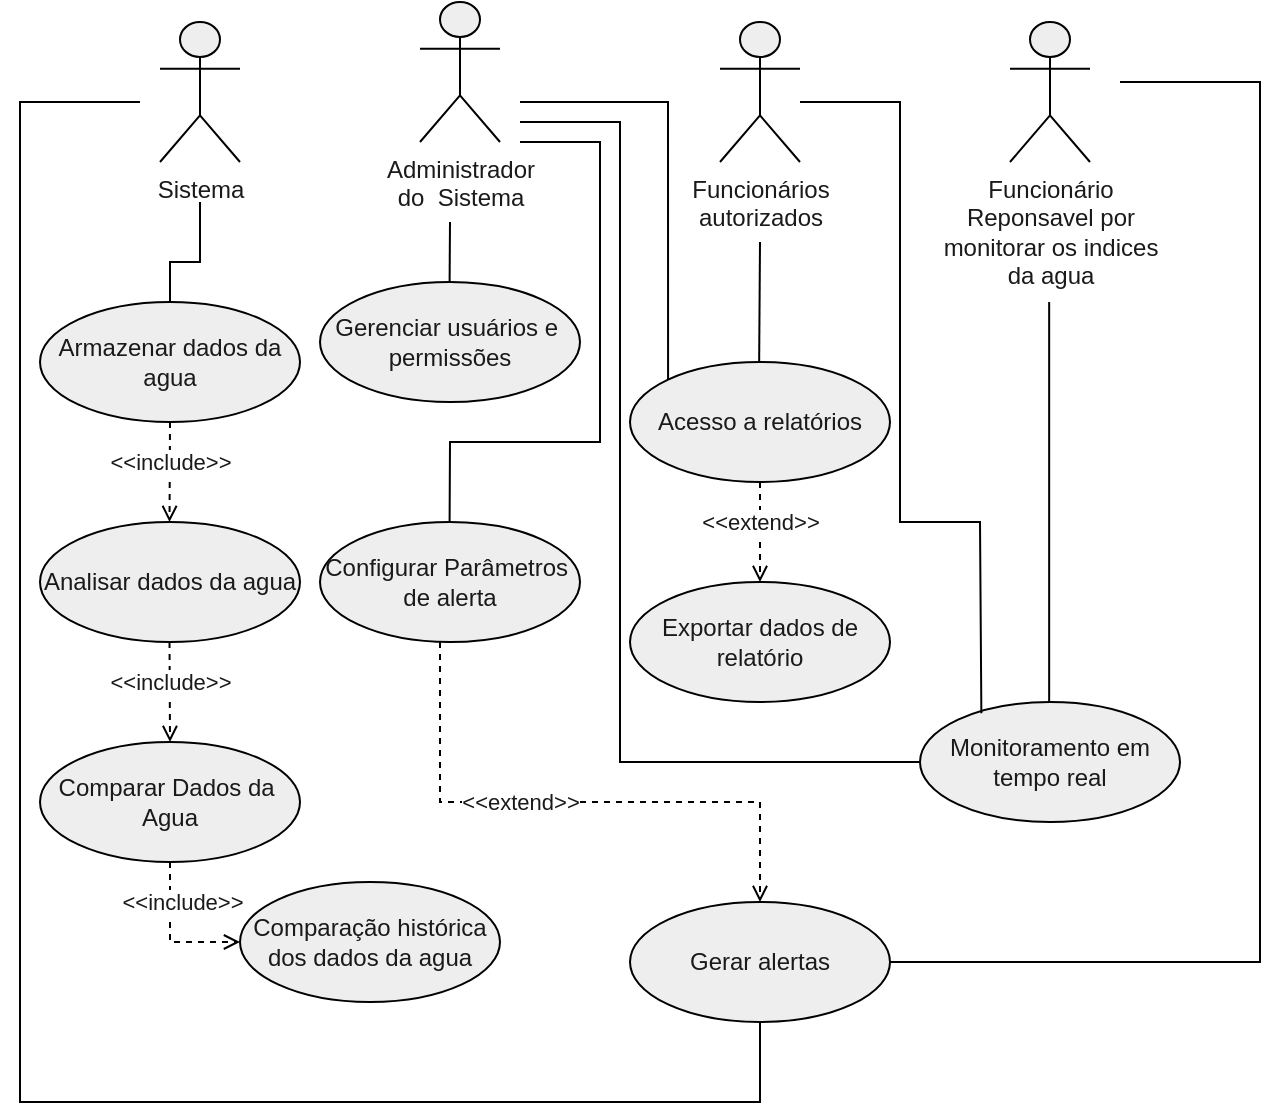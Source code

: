<mxfile version="22.0.8" type="github">
  <diagram name="Página-1" id="9B0xEWgJ4CP_nM2nFrGb">
    <mxGraphModel dx="400" dy="216" grid="1" gridSize="10" guides="1" tooltips="1" connect="1" arrows="1" fold="1" page="1" pageScale="1" pageWidth="827" pageHeight="1169" background="#FFFFFF" math="0" shadow="0">
      <root>
        <mxCell id="0" />
        <mxCell id="1" parent="0" />
        <mxCell id="NdNZyj0C2RJTClBXIHfg-4" value="Sistema&lt;br&gt;" style="shape=umlActor;verticalLabelPosition=bottom;verticalAlign=top;html=1;outlineConnect=0;strokeColor=#000000;fontColor=#1A1A1A;fillColor=#EEEEEE;" vertex="1" parent="1">
          <mxGeometry x="120" y="140" width="40" height="70" as="geometry" />
        </mxCell>
        <mxCell id="NdNZyj0C2RJTClBXIHfg-5" value="Funcionário&lt;br&gt;Reponsavel por&lt;br&gt;monitorar os indices&lt;br&gt;da agua" style="shape=umlActor;verticalLabelPosition=bottom;verticalAlign=top;html=1;outlineConnect=0;strokeColor=#000000;fontColor=#1A1A1A;fillColor=#EEEEEE;" vertex="1" parent="1">
          <mxGeometry x="545" y="140" width="40" height="70" as="geometry" />
        </mxCell>
        <mxCell id="NdNZyj0C2RJTClBXIHfg-6" value="Administrador&lt;br&gt;do&amp;nbsp; Sistema" style="shape=umlActor;verticalLabelPosition=bottom;verticalAlign=top;html=1;outlineConnect=0;strokeColor=#000000;fontColor=#1A1A1A;fillColor=#EEEEEE;" vertex="1" parent="1">
          <mxGeometry x="250" y="130" width="40" height="70" as="geometry" />
        </mxCell>
        <mxCell id="NdNZyj0C2RJTClBXIHfg-7" value="Funcionários&lt;br&gt;autorizados" style="shape=umlActor;verticalLabelPosition=bottom;verticalAlign=top;html=1;outlineConnect=0;strokeColor=#000000;fontColor=#1A1A1A;fillColor=#EEEEEE;" vertex="1" parent="1">
          <mxGeometry x="400" y="140" width="40" height="70" as="geometry" />
        </mxCell>
        <mxCell id="NdNZyj0C2RJTClBXIHfg-13" value="Analisar dados da agua" style="ellipse;whiteSpace=wrap;html=1;strokeColor=#000000;fontColor=#1A1A1A;fillColor=#EEEEEE;" vertex="1" parent="1">
          <mxGeometry x="60" y="390" width="130" height="60" as="geometry" />
        </mxCell>
        <mxCell id="NdNZyj0C2RJTClBXIHfg-14" value="Armazenar dados da&lt;br&gt;agua" style="ellipse;whiteSpace=wrap;html=1;strokeColor=#000000;fontColor=#1A1A1A;fillColor=#EEEEEE;" vertex="1" parent="1">
          <mxGeometry x="60" y="280" width="130" height="60" as="geometry" />
        </mxCell>
        <mxCell id="NdNZyj0C2RJTClBXIHfg-18" value="" style="endArrow=none;html=1;rounded=0;strokeColor=#000000;fontColor=#FFFFFF;exitX=0.5;exitY=0;exitDx=0;exitDy=0;" edge="1" parent="1" source="NdNZyj0C2RJTClBXIHfg-14">
          <mxGeometry width="50" height="50" relative="1" as="geometry">
            <mxPoint x="125" y="290" as="sourcePoint" />
            <mxPoint x="140" y="230" as="targetPoint" />
            <Array as="points">
              <mxPoint x="125" y="260" />
              <mxPoint x="140" y="260" />
            </Array>
          </mxGeometry>
        </mxCell>
        <mxCell id="NdNZyj0C2RJTClBXIHfg-21" value="" style="endArrow=none;html=1;rounded=0;strokeColor=#000000;fontColor=#FFFFFF;" edge="1" parent="1">
          <mxGeometry width="50" height="50" relative="1" as="geometry">
            <mxPoint x="264.8" y="270" as="sourcePoint" />
            <mxPoint x="265" y="240" as="targetPoint" />
          </mxGeometry>
        </mxCell>
        <mxCell id="NdNZyj0C2RJTClBXIHfg-22" value="" style="endArrow=none;html=1;rounded=0;strokeColor=#000000;fontColor=#FFFFFF;" edge="1" parent="1">
          <mxGeometry width="50" height="50" relative="1" as="geometry">
            <mxPoint x="419.58" y="310" as="sourcePoint" />
            <mxPoint x="420" y="250" as="targetPoint" />
          </mxGeometry>
        </mxCell>
        <mxCell id="NdNZyj0C2RJTClBXIHfg-25" value="" style="endArrow=none;html=1;rounded=0;strokeColor=#000000;fontColor=#FFFFFF;" edge="1" parent="1">
          <mxGeometry width="50" height="50" relative="1" as="geometry">
            <mxPoint x="264.8" y="390" as="sourcePoint" />
            <mxPoint x="300" y="200" as="targetPoint" />
            <Array as="points">
              <mxPoint x="265" y="350" />
              <mxPoint x="340" y="350" />
              <mxPoint x="340" y="200" />
            </Array>
          </mxGeometry>
        </mxCell>
        <mxCell id="NdNZyj0C2RJTClBXIHfg-27" value="" style="endArrow=none;html=1;rounded=0;strokeColor=#000000;fontColor=#FFFFFF;" edge="1" parent="1">
          <mxGeometry width="50" height="50" relative="1" as="geometry">
            <mxPoint x="564.58" y="480" as="sourcePoint" />
            <mxPoint x="564.58" y="280" as="targetPoint" />
          </mxGeometry>
        </mxCell>
        <mxCell id="NdNZyj0C2RJTClBXIHfg-29" value="" style="endArrow=none;html=1;rounded=0;strokeColor=#000000;fontColor=#FFFFFF;entryX=1;entryY=0.5;entryDx=0;entryDy=0;" edge="1" parent="1" target="NdNZyj0C2RJTClBXIHfg-36">
          <mxGeometry width="50" height="50" relative="1" as="geometry">
            <mxPoint x="600" y="170" as="sourcePoint" />
            <mxPoint x="670" y="610.69" as="targetPoint" />
            <Array as="points">
              <mxPoint x="670" y="170" />
              <mxPoint x="670" y="610" />
            </Array>
          </mxGeometry>
        </mxCell>
        <mxCell id="NdNZyj0C2RJTClBXIHfg-31" value="Comparar Dados da&amp;nbsp;&lt;br&gt;Agua" style="ellipse;whiteSpace=wrap;html=1;strokeColor=#000000;fontColor=#1A1A1A;fillColor=#EEEEEE;" vertex="1" parent="1">
          <mxGeometry x="60" y="500" width="130" height="60" as="geometry" />
        </mxCell>
        <mxCell id="NdNZyj0C2RJTClBXIHfg-35" value="Monitoramento em tempo real" style="ellipse;whiteSpace=wrap;html=1;strokeColor=#000000;fontColor=#1A1A1A;fillColor=#EEEEEE;" vertex="1" parent="1">
          <mxGeometry x="500" y="480" width="130" height="60" as="geometry" />
        </mxCell>
        <mxCell id="NdNZyj0C2RJTClBXIHfg-36" value="Gerar alertas" style="ellipse;whiteSpace=wrap;html=1;strokeColor=#000000;fontColor=#1A1A1A;fillColor=#EEEEEE;" vertex="1" parent="1">
          <mxGeometry x="355" y="580" width="130" height="60" as="geometry" />
        </mxCell>
        <mxCell id="NdNZyj0C2RJTClBXIHfg-37" value="Configurar Parâmetros&amp;nbsp;&lt;br&gt;de alerta" style="ellipse;whiteSpace=wrap;html=1;strokeColor=#000000;fontColor=#1A1A1A;fillColor=#EEEEEE;" vertex="1" parent="1">
          <mxGeometry x="200" y="390" width="130" height="60" as="geometry" />
        </mxCell>
        <mxCell id="NdNZyj0C2RJTClBXIHfg-38" value="Gerenciar usuários e&amp;nbsp;&lt;br&gt;permissões" style="ellipse;whiteSpace=wrap;html=1;strokeColor=#000000;fontColor=#1A1A1A;fillColor=#EEEEEE;" vertex="1" parent="1">
          <mxGeometry x="200" y="270" width="130" height="60" as="geometry" />
        </mxCell>
        <mxCell id="NdNZyj0C2RJTClBXIHfg-39" value="Acesso a relatórios" style="ellipse;whiteSpace=wrap;html=1;strokeColor=#000000;fontColor=#1A1A1A;fillColor=#EEEEEE;" vertex="1" parent="1">
          <mxGeometry x="355" y="310" width="130" height="60" as="geometry" />
        </mxCell>
        <mxCell id="NdNZyj0C2RJTClBXIHfg-40" value="Exportar dados de relatório" style="ellipse;whiteSpace=wrap;html=1;strokeColor=#000000;fontColor=#1A1A1A;fillColor=#EEEEEE;" vertex="1" parent="1">
          <mxGeometry x="355" y="420" width="130" height="60" as="geometry" />
        </mxCell>
        <mxCell id="NdNZyj0C2RJTClBXIHfg-41" value="Comparação histórica dos dados da agua" style="ellipse;whiteSpace=wrap;html=1;strokeColor=#000000;fontColor=#1A1A1A;fillColor=#EEEEEE;" vertex="1" parent="1">
          <mxGeometry x="160" y="570" width="130" height="60" as="geometry" />
        </mxCell>
        <mxCell id="NdNZyj0C2RJTClBXIHfg-42" value="" style="endArrow=none;html=1;rounded=0;strokeColor=#000000;fontColor=#FFFFFF;entryX=0.5;entryY=1;entryDx=0;entryDy=0;" edge="1" parent="1" target="NdNZyj0C2RJTClBXIHfg-36">
          <mxGeometry width="50" height="50" relative="1" as="geometry">
            <mxPoint x="110" y="180" as="sourcePoint" />
            <mxPoint x="420" y="680" as="targetPoint" />
            <Array as="points">
              <mxPoint x="50" y="180" />
              <mxPoint x="50" y="680" />
              <mxPoint x="420" y="680" />
            </Array>
          </mxGeometry>
        </mxCell>
        <mxCell id="NdNZyj0C2RJTClBXIHfg-43" value="" style="endArrow=none;html=1;rounded=0;strokeColor=#000000;fontColor=#FFFFFF;exitX=0;exitY=0.5;exitDx=0;exitDy=0;" edge="1" parent="1" source="NdNZyj0C2RJTClBXIHfg-35">
          <mxGeometry width="50" height="50" relative="1" as="geometry">
            <mxPoint x="340" y="500" as="sourcePoint" />
            <mxPoint x="300" y="190" as="targetPoint" />
            <Array as="points">
              <mxPoint x="350" y="510" />
              <mxPoint x="350" y="190" />
            </Array>
          </mxGeometry>
        </mxCell>
        <mxCell id="NdNZyj0C2RJTClBXIHfg-44" value="" style="endArrow=none;html=1;rounded=0;strokeColor=#000000;fontColor=#FFFFFF;exitX=0.236;exitY=0.094;exitDx=0;exitDy=0;exitPerimeter=0;" edge="1" parent="1" source="NdNZyj0C2RJTClBXIHfg-35">
          <mxGeometry width="50" height="50" relative="1" as="geometry">
            <mxPoint x="650" y="510" as="sourcePoint" />
            <mxPoint x="440" y="180" as="targetPoint" />
            <Array as="points">
              <mxPoint x="530" y="390" />
              <mxPoint x="490" y="390" />
              <mxPoint x="490" y="180" />
            </Array>
          </mxGeometry>
        </mxCell>
        <mxCell id="NdNZyj0C2RJTClBXIHfg-47" value="" style="endArrow=none;html=1;rounded=0;strokeColor=#000000;fontColor=#FFFFFF;exitX=0;exitY=0;exitDx=0;exitDy=0;" edge="1" parent="1" source="NdNZyj0C2RJTClBXIHfg-39">
          <mxGeometry width="50" height="50" relative="1" as="geometry">
            <mxPoint x="300" y="240" as="sourcePoint" />
            <mxPoint x="300" y="180" as="targetPoint" />
            <Array as="points">
              <mxPoint x="374" y="180" />
            </Array>
          </mxGeometry>
        </mxCell>
        <mxCell id="NdNZyj0C2RJTClBXIHfg-52" value="" style="endArrow=none;dashed=1;html=1;dashPattern=1 3;strokeWidth=2;rounded=0;strokeColor=none;fontColor=#FFFFFF;" edge="1" parent="1">
          <mxGeometry width="50" height="50" relative="1" as="geometry">
            <mxPoint x="40" y="260" as="sourcePoint" />
            <mxPoint x="40" y="210" as="targetPoint" />
          </mxGeometry>
        </mxCell>
        <mxCell id="NdNZyj0C2RJTClBXIHfg-53" value="" style="endArrow=none;dashed=1;html=1;dashPattern=1 3;strokeWidth=2;rounded=0;strokeColor=none;fontColor=#FFFFFF;" edge="1" parent="1">
          <mxGeometry width="50" height="50" relative="1" as="geometry">
            <mxPoint x="680" y="280" as="sourcePoint" />
            <mxPoint x="680" y="230" as="targetPoint" />
          </mxGeometry>
        </mxCell>
        <mxCell id="NdNZyj0C2RJTClBXIHfg-55" value="" style="endArrow=open;html=1;rounded=0;strokeColor=#000000;fontColor=#FFFFFF;dashed=1;exitX=0.5;exitY=1;exitDx=0;exitDy=0;entryX=0.5;entryY=0;entryDx=0;entryDy=0;endFill=0;" edge="1" parent="1" source="NdNZyj0C2RJTClBXIHfg-39" target="NdNZyj0C2RJTClBXIHfg-40">
          <mxGeometry width="50" height="50" relative="1" as="geometry">
            <mxPoint x="420" y="380" as="sourcePoint" />
            <mxPoint x="419.58" y="410" as="targetPoint" />
          </mxGeometry>
        </mxCell>
        <mxCell id="NdNZyj0C2RJTClBXIHfg-56" value="&amp;lt;&amp;lt;extend&amp;gt;&amp;gt;" style="edgeLabel;html=1;align=center;verticalAlign=middle;resizable=0;points=[];fontColor=#1A1A1A;" vertex="1" connectable="0" parent="NdNZyj0C2RJTClBXIHfg-55">
          <mxGeometry x="0.224" relative="1" as="geometry">
            <mxPoint y="-11" as="offset" />
          </mxGeometry>
        </mxCell>
        <mxCell id="NdNZyj0C2RJTClBXIHfg-57" value="" style="endArrow=open;html=1;rounded=0;strokeColor=#000000;fontColor=#FFFFFF;dashed=1;exitX=0.5;exitY=1;exitDx=0;exitDy=0;entryX=0.5;entryY=0;entryDx=0;entryDy=0;endFill=0;" edge="1" parent="1" target="NdNZyj0C2RJTClBXIHfg-36">
          <mxGeometry width="50" height="50" relative="1" as="geometry">
            <mxPoint x="260" y="450" as="sourcePoint" />
            <mxPoint x="430" y="580" as="targetPoint" />
            <Array as="points">
              <mxPoint x="260" y="530" />
              <mxPoint x="420" y="530" />
            </Array>
          </mxGeometry>
        </mxCell>
        <mxCell id="NdNZyj0C2RJTClBXIHfg-58" value="&amp;lt;&amp;lt;extend&amp;gt;&amp;gt;" style="edgeLabel;html=1;align=center;verticalAlign=middle;resizable=0;points=[];fontColor=#1A1A1A;" vertex="1" connectable="0" parent="NdNZyj0C2RJTClBXIHfg-57">
          <mxGeometry x="0.224" relative="1" as="geometry">
            <mxPoint x="-58" as="offset" />
          </mxGeometry>
        </mxCell>
        <mxCell id="NdNZyj0C2RJTClBXIHfg-59" value="" style="endArrow=open;html=1;rounded=0;strokeColor=#000000;fontColor=#FFFFFF;dashed=1;entryX=0;entryY=0.5;entryDx=0;entryDy=0;endFill=0;" edge="1" parent="1" target="NdNZyj0C2RJTClBXIHfg-41">
          <mxGeometry width="50" height="50" relative="1" as="geometry">
            <mxPoint x="125" y="560" as="sourcePoint" />
            <mxPoint x="124.76" y="600" as="targetPoint" />
            <Array as="points">
              <mxPoint x="125" y="600" />
            </Array>
          </mxGeometry>
        </mxCell>
        <mxCell id="NdNZyj0C2RJTClBXIHfg-60" value="&amp;lt;&amp;lt;include&amp;gt;&amp;gt;" style="edgeLabel;html=1;align=center;verticalAlign=middle;resizable=0;points=[];fontColor=#1A1A1A;" vertex="1" connectable="0" parent="NdNZyj0C2RJTClBXIHfg-59">
          <mxGeometry x="0.224" relative="1" as="geometry">
            <mxPoint y="-20" as="offset" />
          </mxGeometry>
        </mxCell>
        <mxCell id="NdNZyj0C2RJTClBXIHfg-61" value="" style="endArrow=open;html=1;rounded=0;strokeColor=#000000;fontColor=#FFFFFF;dashed=1;exitX=0.5;exitY=1;exitDx=0;exitDy=0;entryX=0.5;entryY=0;entryDx=0;entryDy=0;endFill=0;" edge="1" parent="1" target="NdNZyj0C2RJTClBXIHfg-31">
          <mxGeometry width="50" height="50" relative="1" as="geometry">
            <mxPoint x="124.76" y="450" as="sourcePoint" />
            <mxPoint x="124.76" y="500" as="targetPoint" />
          </mxGeometry>
        </mxCell>
        <mxCell id="NdNZyj0C2RJTClBXIHfg-62" value="&amp;lt;&amp;lt;include&amp;gt;&amp;gt;" style="edgeLabel;html=1;align=center;verticalAlign=middle;resizable=0;points=[];fontColor=#1A1A1A;" vertex="1" connectable="0" parent="NdNZyj0C2RJTClBXIHfg-61">
          <mxGeometry x="0.224" relative="1" as="geometry">
            <mxPoint y="-11" as="offset" />
          </mxGeometry>
        </mxCell>
        <mxCell id="NdNZyj0C2RJTClBXIHfg-63" value="" style="endArrow=open;html=1;rounded=0;strokeColor=#000000;fontColor=#FFFFFF;dashed=1;exitX=0.5;exitY=1;exitDx=0;exitDy=0;entryX=0.5;entryY=0;entryDx=0;entryDy=0;endFill=0;" edge="1" parent="1" source="NdNZyj0C2RJTClBXIHfg-14">
          <mxGeometry width="50" height="50" relative="1" as="geometry">
            <mxPoint x="124.76" y="340" as="sourcePoint" />
            <mxPoint x="124.76" y="390" as="targetPoint" />
          </mxGeometry>
        </mxCell>
        <mxCell id="NdNZyj0C2RJTClBXIHfg-64" value="&amp;lt;&amp;lt;include&amp;gt;&amp;gt;" style="edgeLabel;html=1;align=center;verticalAlign=middle;resizable=0;points=[];fontColor=#1A1A1A;" vertex="1" connectable="0" parent="NdNZyj0C2RJTClBXIHfg-63">
          <mxGeometry x="0.224" relative="1" as="geometry">
            <mxPoint y="-11" as="offset" />
          </mxGeometry>
        </mxCell>
      </root>
    </mxGraphModel>
  </diagram>
</mxfile>
